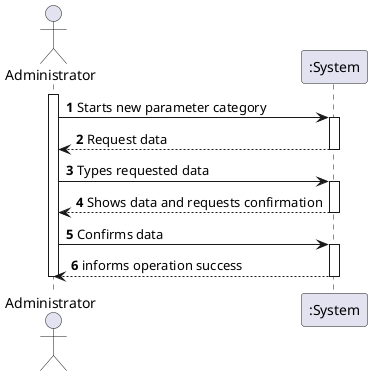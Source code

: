 @startuml
'https://plantuml.com/sequence-diagram

autonumber

actor "Administrator" as OE
activate OE

OE -> ":System": Starts new parameter category
activate ":System"
":System" --> OE: Request data
deactivate ":System"
OE -> ":System": Types requested data
activate ":System"
":System" --> OE: Shows data and requests confirmation
deactivate ":System"
OE -> ":System": Confirms data
activate ":System"
":System" --> OE: informs operation success
deactivate ":System"

deactivate OE

@enduml
